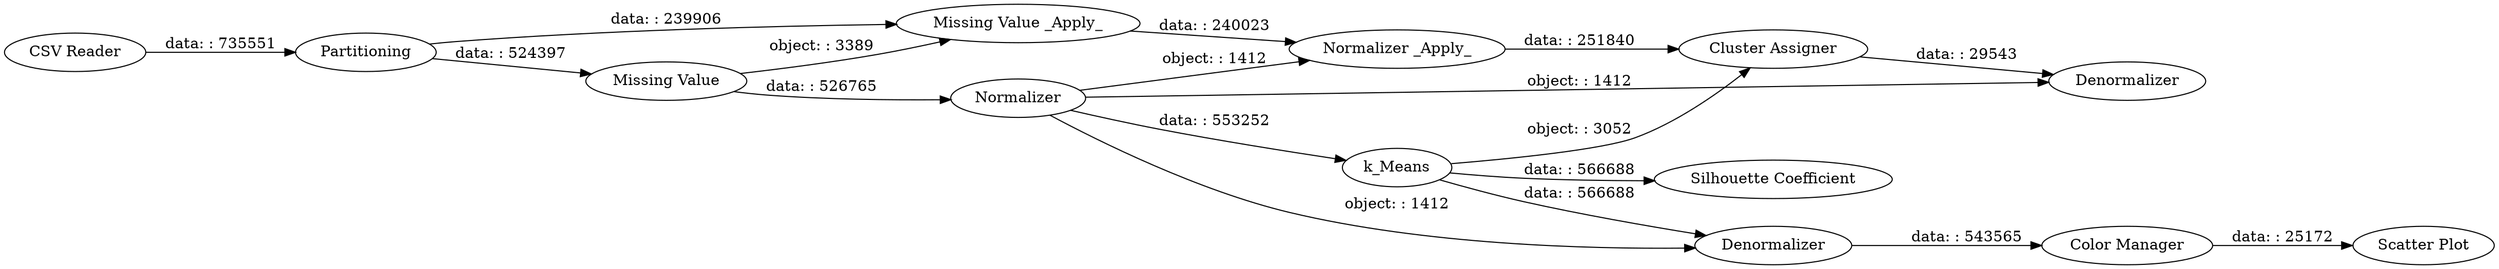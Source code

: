 digraph {
	"6081709173592904738_5" [label=Normalizer]
	"6081709173592904738_2" [label=Partitioning]
	"6081709173592904738_10" [label="Scatter Plot"]
	"6081709173592904738_9" [label="Color Manager"]
	"6081709173592904738_3" [label="Missing Value"]
	"6081709173592904738_7" [label=k_Means]
	"6081709173592904738_1" [label="CSV Reader"]
	"6081709173592904738_13" [label=Denormalizer]
	"6081709173592904738_12" [label="Cluster Assigner"]
	"6081709173592904738_11" [label="Silhouette Coefficient"]
	"6081709173592904738_6" [label="Normalizer _Apply_"]
	"6081709173592904738_4" [label="Missing Value _Apply_"]
	"6081709173592904738_8" [label=Denormalizer]
	"6081709173592904738_2" -> "6081709173592904738_4" [label="data: : 239906"]
	"6081709173592904738_7" -> "6081709173592904738_12" [label="object: : 3052"]
	"6081709173592904738_4" -> "6081709173592904738_6" [label="data: : 240023"]
	"6081709173592904738_12" -> "6081709173592904738_13" [label="data: : 29543"]
	"6081709173592904738_8" -> "6081709173592904738_9" [label="data: : 543565"]
	"6081709173592904738_7" -> "6081709173592904738_11" [label="data: : 566688"]
	"6081709173592904738_5" -> "6081709173592904738_6" [label="object: : 1412"]
	"6081709173592904738_5" -> "6081709173592904738_13" [label="object: : 1412"]
	"6081709173592904738_2" -> "6081709173592904738_3" [label="data: : 524397"]
	"6081709173592904738_3" -> "6081709173592904738_4" [label="object: : 3389"]
	"6081709173592904738_7" -> "6081709173592904738_8" [label="data: : 566688"]
	"6081709173592904738_1" -> "6081709173592904738_2" [label="data: : 735551"]
	"6081709173592904738_3" -> "6081709173592904738_5" [label="data: : 526765"]
	"6081709173592904738_5" -> "6081709173592904738_7" [label="data: : 553252"]
	"6081709173592904738_5" -> "6081709173592904738_8" [label="object: : 1412"]
	"6081709173592904738_6" -> "6081709173592904738_12" [label="data: : 251840"]
	"6081709173592904738_9" -> "6081709173592904738_10" [label="data: : 25172"]
	rankdir=LR
}
